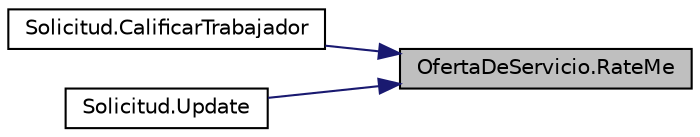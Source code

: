 digraph "OfertaDeServicio.RateMe"
{
 // INTERACTIVE_SVG=YES
 // LATEX_PDF_SIZE
  edge [fontname="Helvetica",fontsize="10",labelfontname="Helvetica",labelfontsize="10"];
  node [fontname="Helvetica",fontsize="10",shape=record];
  rankdir="RL";
  Node1 [label="OfertaDeServicio.RateMe",height=0.2,width=0.4,color="black", fillcolor="grey75", style="filled", fontcolor="black",tooltip="Método para calificar la oferta en cuestión."];
  Node1 -> Node2 [dir="back",color="midnightblue",fontsize="10",style="solid",fontname="Helvetica"];
  Node2 [label="Solicitud.CalificarTrabajador",height=0.2,width=0.4,color="black", fillcolor="white", style="filled",URL="$classSolicitud.html#a9e4791332407be38cded2c602eaabe4c",tooltip="Método para calificar un trabajador."];
  Node1 -> Node3 [dir="back",color="midnightblue",fontsize="10",style="solid",fontname="Helvetica"];
  Node3 [label="Solicitud.Update",height=0.2,width=0.4,color="black", fillcolor="white", style="filled",URL="$classSolicitud.html#a856d7dd874dcc3a81bae9baaf19809ad",tooltip="Método para actualizar una calificación en caso que se haga dentro del plazo. Si excede la fecha lími..."];
}
